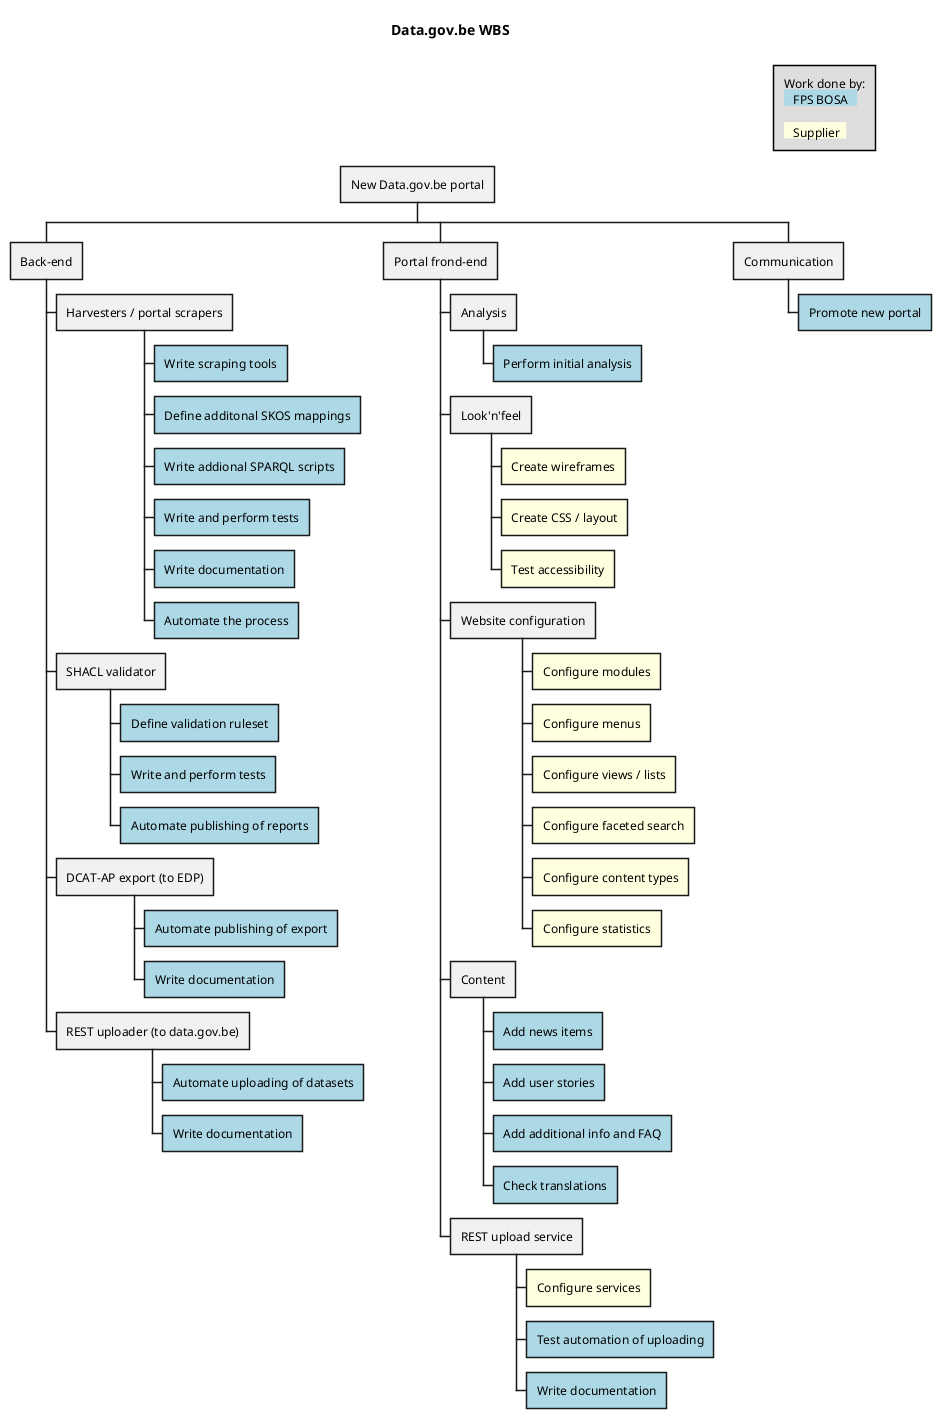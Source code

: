 @startwbs
title Data.gov.be WBS

* New Data.gov.be portal
** Back-end
*** Harvesters / portal scrapers
****[#LightBlue] Write scraping tools
****[#LightBlue] Define additonal SKOS mappings
****[#LightBlue] Write addional SPARQL scripts
****[#LightBlue] Write and perform tests
****[#LightBlue] Write documentation
****[#LightBlue] Automate the process
*** SHACL validator
****[#LightBlue] Define validation ruleset
****[#LightBlue] Write and perform tests
****[#LightBlue] Automate publishing of reports
*** DCAT-AP export (to EDP)
****[#LightBlue] Automate publishing of export
****[#LightBlue] Write documentation
*** REST uploader (to data.gov.be)
****[#LightBlue] Automate uploading of datasets
****[#LightBlue] Write documentation
** Portal frond-end
*** Analysis
****[#LightBlue] Perform initial analysis
*** Look'n'feel
****[#LightYellow] Create wireframes
****[#LightYellow] Create CSS / layout
****[#LightYellow] Test accessibility
*** Website configuration
****[#LightYellow] Configure modules
****[#LightYellow] Configure menus
****[#LightYellow] Configure views / lists
****[#LightYellow] Configure faceted search
****[#LightYellow] Configure content types
****[#LightYellow] Configure statistics
*** Content
****[#LightBlue] Add news items
****[#LightBlue] Add user stories
****[#LightBlue] Add additional info and FAQ
****[#LightBlue] Check translations
*** REST upload service
****[#LightYellow] Configure services
****[#LightBlue] Test automation of uploading
****[#LightBlue] Write documentation
** Communication
***[#LightBlue] Promote new portal

legend top right
Work done by:
<back:LightBlue>   FPS BOSA   </back>

<back:LightYellow>   Supplier  </back>
end legend

@endwbs
